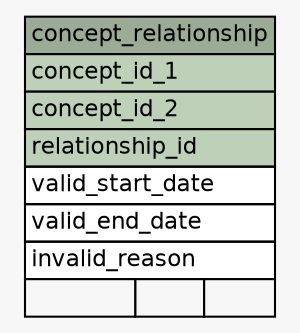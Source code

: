 // dot 2.38.0 on Linux 3.16.0-38-generic
// SchemaSpy rev 590
digraph "concept_relationship" {
  graph [
    rankdir="RL"
    bgcolor="#f7f7f7"
    nodesep="0.18"
    ranksep="0.46"
    fontname="Helvetica"
    fontsize="11"
  ];
  node [
    fontname="Helvetica"
    fontsize="11"
    shape="plaintext"
  ];
  edge [
    arrowsize="0.8"
  ];
  "concept_relationship" [
    label=<
    <TABLE BORDER="0" CELLBORDER="1" CELLSPACING="0" BGCOLOR="#ffffff">
      <TR><TD COLSPAN="3" BGCOLOR="#9bab96" ALIGN="CENTER">concept_relationship</TD></TR>
      <TR><TD PORT="concept_id_1" COLSPAN="3" BGCOLOR="#bed1b8" ALIGN="LEFT">concept_id_1</TD></TR>
      <TR><TD PORT="concept_id_2" COLSPAN="3" BGCOLOR="#bed1b8" ALIGN="LEFT">concept_id_2</TD></TR>
      <TR><TD PORT="relationship_id" COLSPAN="3" BGCOLOR="#bed1b8" ALIGN="LEFT">relationship_id</TD></TR>
      <TR><TD PORT="valid_start_date" COLSPAN="3" ALIGN="LEFT">valid_start_date</TD></TR>
      <TR><TD PORT="valid_end_date" COLSPAN="3" ALIGN="LEFT">valid_end_date</TD></TR>
      <TR><TD PORT="invalid_reason" COLSPAN="3" ALIGN="LEFT">invalid_reason</TD></TR>
      <TR><TD ALIGN="LEFT" BGCOLOR="#f7f7f7">  </TD><TD ALIGN="RIGHT" BGCOLOR="#f7f7f7">  </TD><TD ALIGN="RIGHT" BGCOLOR="#f7f7f7">  </TD></TR>
    </TABLE>>
    URL="tables/concept_relationship.html"
    tooltip="concept_relationship"
  ];
}
